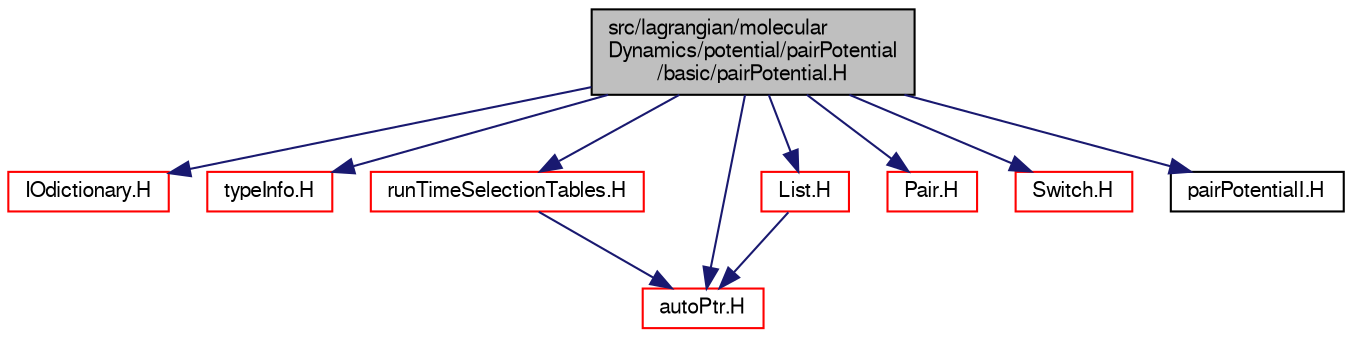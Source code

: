 digraph "src/lagrangian/molecularDynamics/potential/pairPotential/basic/pairPotential.H"
{
  bgcolor="transparent";
  edge [fontname="FreeSans",fontsize="10",labelfontname="FreeSans",labelfontsize="10"];
  node [fontname="FreeSans",fontsize="10",shape=record];
  Node0 [label="src/lagrangian/molecular\lDynamics/potential/pairPotential\l/basic/pairPotential.H",height=0.2,width=0.4,color="black", fillcolor="grey75", style="filled", fontcolor="black"];
  Node0 -> Node1 [color="midnightblue",fontsize="10",style="solid",fontname="FreeSans"];
  Node1 [label="IOdictionary.H",height=0.2,width=0.4,color="red",URL="$a09023.html"];
  Node0 -> Node55 [color="midnightblue",fontsize="10",style="solid",fontname="FreeSans"];
  Node55 [label="typeInfo.H",height=0.2,width=0.4,color="red",URL="$a09341.html"];
  Node0 -> Node60 [color="midnightblue",fontsize="10",style="solid",fontname="FreeSans"];
  Node60 [label="runTimeSelectionTables.H",height=0.2,width=0.4,color="red",URL="$a09266.html",tooltip="Macros to ease declaration of run-time selection tables. "];
  Node60 -> Node46 [color="midnightblue",fontsize="10",style="solid",fontname="FreeSans"];
  Node46 [label="autoPtr.H",height=0.2,width=0.4,color="red",URL="$a11078.html"];
  Node0 -> Node46 [color="midnightblue",fontsize="10",style="solid",fontname="FreeSans"];
  Node0 -> Node67 [color="midnightblue",fontsize="10",style="solid",fontname="FreeSans"];
  Node67 [label="List.H",height=0.2,width=0.4,color="red",URL="$a08666.html"];
  Node67 -> Node46 [color="midnightblue",fontsize="10",style="solid",fontname="FreeSans"];
  Node0 -> Node85 [color="midnightblue",fontsize="10",style="solid",fontname="FreeSans"];
  Node85 [label="Pair.H",height=0.2,width=0.4,color="red",URL="$a12434.html"];
  Node0 -> Node97 [color="midnightblue",fontsize="10",style="solid",fontname="FreeSans"];
  Node97 [label="Switch.H",height=0.2,width=0.4,color="red",URL="$a12158.html"];
  Node0 -> Node98 [color="midnightblue",fontsize="10",style="solid",fontname="FreeSans"];
  Node98 [label="pairPotentialI.H",height=0.2,width=0.4,color="black",URL="$a06521.html"];
}
